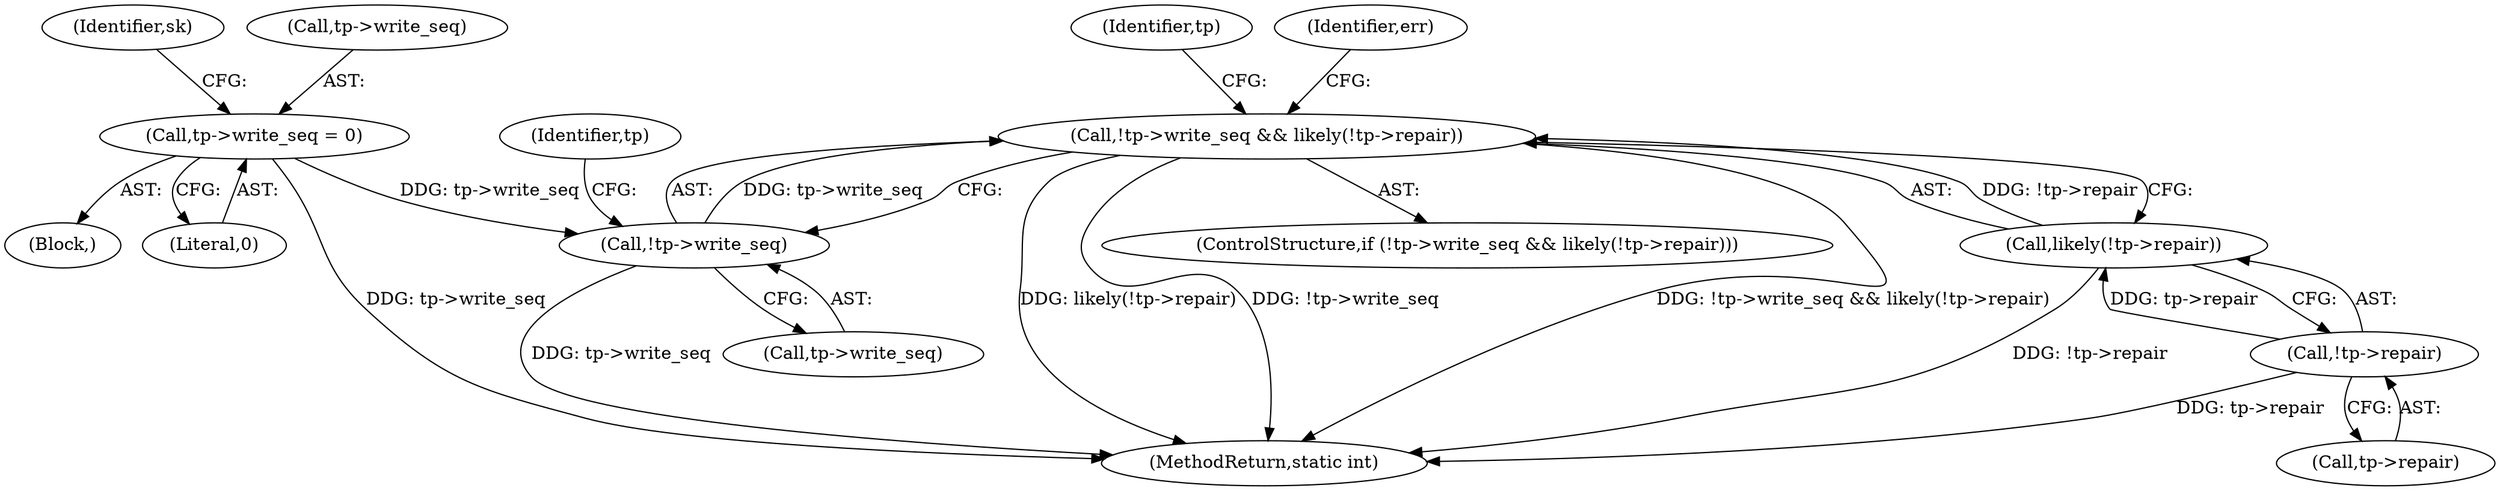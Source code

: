 digraph "0_linux_45f6fad84cc305103b28d73482b344d7f5b76f39_15@API" {
"1000657" [label="(Call,!tp->write_seq && likely(!tp->repair))"];
"1000658" [label="(Call,!tp->write_seq)"];
"1000315" [label="(Call,tp->write_seq = 0)"];
"1000662" [label="(Call,likely(!tp->repair))"];
"1000663" [label="(Call,!tp->repair)"];
"1000300" [label="(Block,)"];
"1000656" [label="(ControlStructure,if (!tp->write_seq && likely(!tp->repair)))"];
"1000663" [label="(Call,!tp->repair)"];
"1000665" [label="(Identifier,tp)"];
"1000315" [label="(Call,tp->write_seq = 0)"];
"1000664" [label="(Call,tp->repair)"];
"1000662" [label="(Call,likely(!tp->repair))"];
"1000658" [label="(Call,!tp->write_seq)"];
"1000319" [label="(Literal,0)"];
"1000669" [label="(Identifier,tp)"];
"1000659" [label="(Call,tp->write_seq)"];
"1000322" [label="(Identifier,sk)"];
"1000657" [label="(Call,!tp->write_seq && likely(!tp->repair))"];
"1000716" [label="(MethodReturn,static int)"];
"1000689" [label="(Identifier,err)"];
"1000316" [label="(Call,tp->write_seq)"];
"1000657" -> "1000656"  [label="AST: "];
"1000657" -> "1000658"  [label="CFG: "];
"1000657" -> "1000662"  [label="CFG: "];
"1000658" -> "1000657"  [label="AST: "];
"1000662" -> "1000657"  [label="AST: "];
"1000669" -> "1000657"  [label="CFG: "];
"1000689" -> "1000657"  [label="CFG: "];
"1000657" -> "1000716"  [label="DDG: likely(!tp->repair)"];
"1000657" -> "1000716"  [label="DDG: !tp->write_seq"];
"1000657" -> "1000716"  [label="DDG: !tp->write_seq && likely(!tp->repair)"];
"1000658" -> "1000657"  [label="DDG: tp->write_seq"];
"1000662" -> "1000657"  [label="DDG: !tp->repair"];
"1000658" -> "1000659"  [label="CFG: "];
"1000659" -> "1000658"  [label="AST: "];
"1000665" -> "1000658"  [label="CFG: "];
"1000658" -> "1000716"  [label="DDG: tp->write_seq"];
"1000315" -> "1000658"  [label="DDG: tp->write_seq"];
"1000315" -> "1000300"  [label="AST: "];
"1000315" -> "1000319"  [label="CFG: "];
"1000316" -> "1000315"  [label="AST: "];
"1000319" -> "1000315"  [label="AST: "];
"1000322" -> "1000315"  [label="CFG: "];
"1000315" -> "1000716"  [label="DDG: tp->write_seq"];
"1000662" -> "1000663"  [label="CFG: "];
"1000663" -> "1000662"  [label="AST: "];
"1000662" -> "1000716"  [label="DDG: !tp->repair"];
"1000663" -> "1000662"  [label="DDG: tp->repair"];
"1000663" -> "1000664"  [label="CFG: "];
"1000664" -> "1000663"  [label="AST: "];
"1000663" -> "1000716"  [label="DDG: tp->repair"];
}
